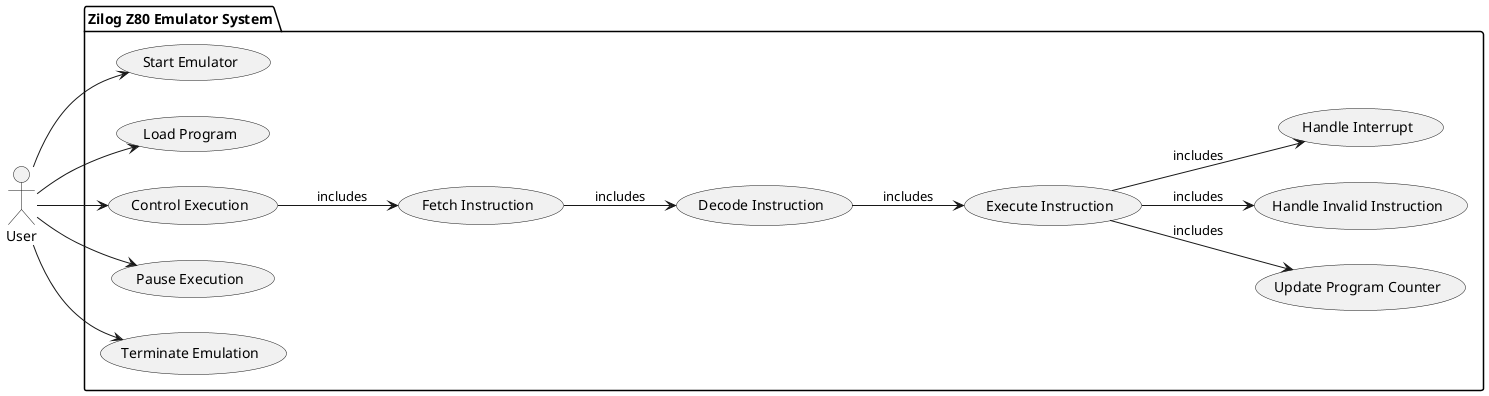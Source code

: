 @startuml

left to right direction

actor User as U

package "Zilog Z80 Emulator System" {
    usecase "Start Emulator" as UC1
    usecase "Load Program" as UC2
    usecase "Control Execution" as UC3
    usecase "Pause Execution" as UC4
    usecase "Terminate Emulation" as UC5

    usecase "Fetch Instruction" as UC6
    usecase "Decode Instruction" as UC7
    usecase "Execute Instruction" as UC8
    usecase "Update Program Counter" as UC9
    usecase "Handle Invalid Instruction" as UC10
    usecase "Handle Interrupt" as UC11
}

U --> UC1
U --> UC2
U --> UC3
U --> UC4
U --> UC5

UC3 --> UC6 : includes
UC6 --> UC7 : includes
UC7 --> UC8 : includes
UC8 --> UC9 : includes
UC8 --> UC10 : includes
UC8 --> UC11 : includes

@enduml
